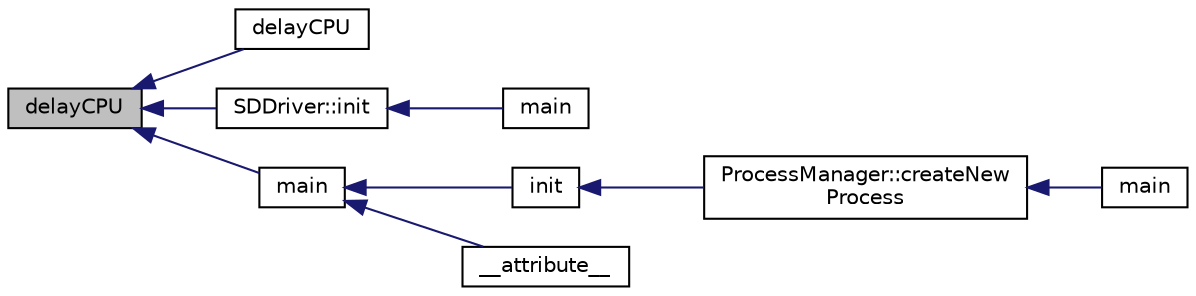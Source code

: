 digraph "delayCPU"
{
  edge [fontname="Helvetica",fontsize="10",labelfontname="Helvetica",labelfontsize="10"];
  node [fontname="Helvetica",fontsize="10",shape=record];
  rankdir="LR";
  Node4 [label="delayCPU",height=0.2,width=0.4,color="black", fillcolor="grey75", style="filled", fontcolor="black"];
  Node4 -> Node5 [dir="back",color="midnightblue",fontsize="10",style="solid",fontname="Helvetica"];
  Node5 [label="delayCPU",height=0.2,width=0.4,color="black", fillcolor="white", style="filled",URL="$df/d22/util__impl_8cpp.html#aa4a97fa761002995c6d8f3b7f67bff85"];
  Node4 -> Node6 [dir="back",color="midnightblue",fontsize="10",style="solid",fontname="Helvetica"];
  Node6 [label="SDDriver::init",height=0.2,width=0.4,color="black", fillcolor="white", style="filled",URL="$d1/dcf/class_s_d_driver.html#aec3e5611beed0516afb3cf43751da5dc"];
  Node6 -> Node7 [dir="back",color="midnightblue",fontsize="10",style="solid",fontname="Helvetica"];
  Node7 [label="main",height=0.2,width=0.4,color="black", fillcolor="white", style="filled",URL="$db/d43/main__test__sdcard__block__read__write_8cpp.html#ae66f6b31b5ad750f1fe042a706a4e3d4"];
  Node4 -> Node8 [dir="back",color="midnightblue",fontsize="10",style="solid",fontname="Helvetica"];
  Node8 [label="main",height=0.2,width=0.4,color="black", fillcolor="white", style="filled",URL="$d6/d05/main__raspi3_8cpp.html#ae66f6b31b5ad750f1fe042a706a4e3d4"];
  Node8 -> Node9 [dir="back",color="midnightblue",fontsize="10",style="solid",fontname="Helvetica"];
  Node9 [label="init",height=0.2,width=0.4,color="black", fillcolor="white", style="filled",URL="$d9/dfe/qemu__virt_2crt0_8cpp.html#a02fd73d861ef2e4aabb38c0c9ff82947"];
  Node9 -> Node10 [dir="back",color="midnightblue",fontsize="10",style="solid",fontname="Helvetica"];
  Node10 [label="ProcessManager::createNew\lProcess",height=0.2,width=0.4,color="black", fillcolor="white", style="filled",URL="$d2/dce/class_process_manager.html#aebaf5b36a78fe9c75c1a1fb81d6851ac"];
  Node10 -> Node11 [dir="back",color="midnightblue",fontsize="10",style="solid",fontname="Helvetica"];
  Node11 [label="main",height=0.2,width=0.4,color="black", fillcolor="white", style="filled",URL="$d9/d35/main__run__process_8cpp.html#ae66f6b31b5ad750f1fe042a706a4e3d4"];
  Node8 -> Node12 [dir="back",color="midnightblue",fontsize="10",style="solid",fontname="Helvetica"];
  Node12 [label="__attribute__",height=0.2,width=0.4,color="black", fillcolor="white", style="filled",URL="$d1/df1/raspi3_2crt0_8cpp.html#a91fe37a104d81ff8a5f2a23e64563878"];
}
